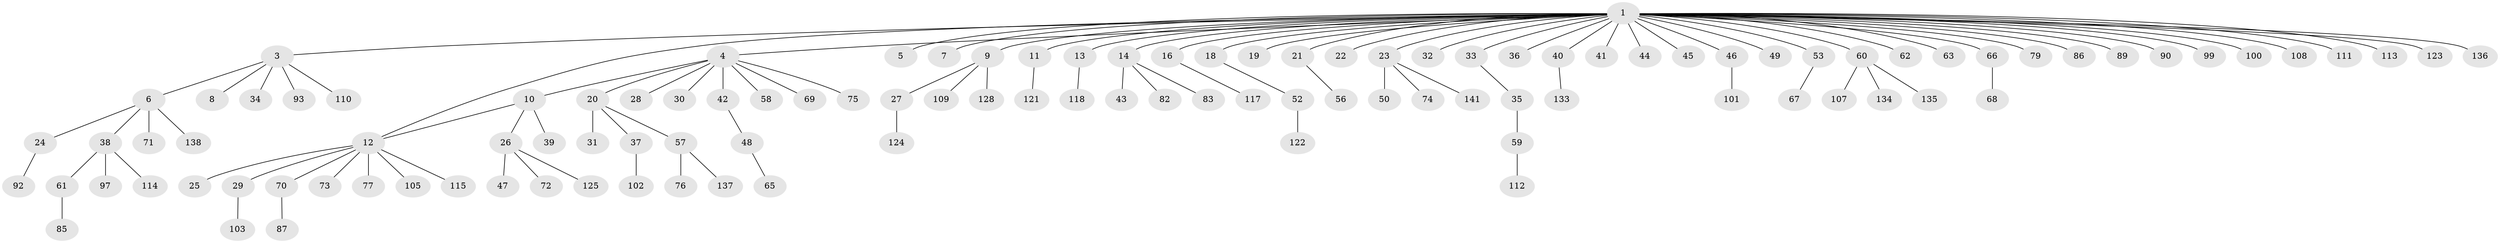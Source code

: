 // original degree distribution, {40: 0.006993006993006993, 2: 0.23076923076923078, 7: 0.006993006993006993, 8: 0.013986013986013986, 5: 0.027972027972027972, 1: 0.6083916083916084, 4: 0.03496503496503497, 3: 0.06993006993006994}
// Generated by graph-tools (version 1.1) at 2025/41/03/06/25 10:41:51]
// undirected, 111 vertices, 111 edges
graph export_dot {
graph [start="1"]
  node [color=gray90,style=filled];
  1 [super="+2"];
  3 [super="+139"];
  4 [super="+15"];
  5 [super="+126"];
  6 [super="+17"];
  7;
  8;
  9 [super="+78"];
  10;
  11;
  12 [super="+54"];
  13;
  14 [super="+51"];
  16 [super="+104"];
  18;
  19;
  20 [super="+143"];
  21;
  22;
  23;
  24;
  25;
  26 [super="+94"];
  27;
  28 [super="+131"];
  29;
  30;
  31;
  32;
  33 [super="+132"];
  34;
  35 [super="+116"];
  36;
  37 [super="+142"];
  38 [super="+55"];
  39;
  40;
  41 [super="+64"];
  42;
  43;
  44 [super="+119"];
  45;
  46 [super="+81"];
  47;
  48 [super="+106"];
  49;
  50 [super="+80"];
  52 [super="+95"];
  53;
  56 [super="+120"];
  57 [super="+91"];
  58;
  59;
  60 [super="+84"];
  61 [super="+96"];
  62;
  63 [super="+127"];
  65;
  66 [super="+140"];
  67;
  68;
  69;
  70;
  71 [super="+88"];
  72;
  73;
  74;
  75;
  76;
  77;
  79;
  82;
  83;
  85;
  86;
  87 [super="+129"];
  89;
  90;
  92;
  93 [super="+98"];
  97;
  99;
  100;
  101;
  102;
  103;
  105;
  107;
  108;
  109;
  110;
  111;
  112;
  113;
  114;
  115;
  117;
  118;
  121;
  122;
  123;
  124;
  125 [super="+130"];
  128;
  133;
  134;
  135;
  136;
  137;
  138;
  141;
  1 -- 3;
  1 -- 4;
  1 -- 5;
  1 -- 7;
  1 -- 9;
  1 -- 11;
  1 -- 12;
  1 -- 13;
  1 -- 14;
  1 -- 16;
  1 -- 18;
  1 -- 19;
  1 -- 21;
  1 -- 22;
  1 -- 23;
  1 -- 33;
  1 -- 36;
  1 -- 40;
  1 -- 41;
  1 -- 44;
  1 -- 45;
  1 -- 46;
  1 -- 49;
  1 -- 53;
  1 -- 60;
  1 -- 62;
  1 -- 63;
  1 -- 66;
  1 -- 79;
  1 -- 86;
  1 -- 89;
  1 -- 90;
  1 -- 99;
  1 -- 100;
  1 -- 108;
  1 -- 111;
  1 -- 113;
  1 -- 123;
  1 -- 136;
  1 -- 32;
  3 -- 6;
  3 -- 8;
  3 -- 34;
  3 -- 93;
  3 -- 110;
  4 -- 10;
  4 -- 20;
  4 -- 28;
  4 -- 30;
  4 -- 69;
  4 -- 75;
  4 -- 42;
  4 -- 58;
  6 -- 24;
  6 -- 38;
  6 -- 71;
  6 -- 138;
  9 -- 27;
  9 -- 109;
  9 -- 128;
  10 -- 12;
  10 -- 26;
  10 -- 39;
  11 -- 121;
  12 -- 25;
  12 -- 29;
  12 -- 77;
  12 -- 105;
  12 -- 115;
  12 -- 73;
  12 -- 70;
  13 -- 118;
  14 -- 43;
  14 -- 83;
  14 -- 82;
  16 -- 117;
  18 -- 52;
  20 -- 31;
  20 -- 37;
  20 -- 57;
  21 -- 56;
  23 -- 50;
  23 -- 74;
  23 -- 141;
  24 -- 92;
  26 -- 47;
  26 -- 72;
  26 -- 125;
  27 -- 124;
  29 -- 103;
  33 -- 35;
  35 -- 59;
  37 -- 102;
  38 -- 61;
  38 -- 97;
  38 -- 114;
  40 -- 133;
  42 -- 48;
  46 -- 101;
  48 -- 65;
  52 -- 122;
  53 -- 67;
  57 -- 76;
  57 -- 137;
  59 -- 112;
  60 -- 107;
  60 -- 134;
  60 -- 135;
  61 -- 85;
  66 -- 68;
  70 -- 87;
}
